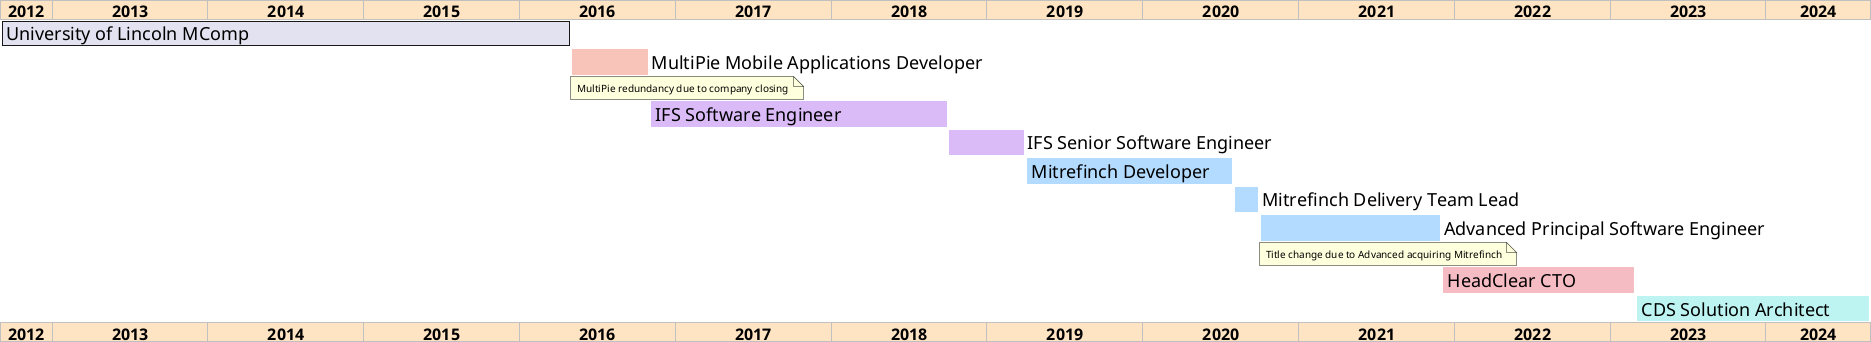 @startgantt
ganttscale yearly
Project starts 2012-09-01

<style>
ganttDiagram {
    FontName Arial
    FontSize 18
    note {
        FontSize 10
    }
    timeline {
        BackgroundColor Bisque
        FontName Arial
        FontSize 16
        FontStyle bold
        FontColor black
    }
}
</style>

[University of Lincoln MComp] starts 2012-09-01 and ends 2016-04-31

[MultiPie Mobile Applications Developer] starts 2016-05-01 and ends 2016-10-31
[MultiPie Mobile Applications Developer] is colored in #f8c4b9
note bottom
MultiPie redundancy due to company closing
end note

[IFS Software Engineer] starts 2016-11-01 and ends 2018-09-31
[IFS Software Engineer] is colored in #dabbf7

[IFS Senior Software Engineer] starts 2018-10-01 and ends 2019-03-31
[IFS Senior Software Engineer] is colored in #dabbf7

[Mitrefinch Developer] starts 2019-04-01 and ends 2020-07-30
[Mitrefinch Developer] is colored in #b3dbff

[Mitrefinch Delivery Team Lead] starts 2020-08-01 and ends 2020-09-31
[Mitrefinch Delivery Team Lead] is colored in #b3dbff

[Advanced Principal Software Engineer] starts 2020-10-01 and ends 2021-11-31
[Advanced Principal Software Engineer] is colored in #b3dbff
note bottom
Title change due to Advanced acquiring Mitrefinch
end note

[HeadClear CTO] starts 2021-12-01 and ends 2023-02-28
[HeadClear CTO] is colored in #f6bcc3

[CDS Solution Architect] starts 2023-03-01 and ends 2024-09-01
[CDS Solution Architect] is colored in #bdf4f2
@endgantt
